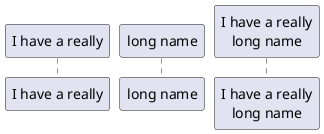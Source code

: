 {
  "sha1": "akgms7dnbsuyyzg8ay237jjudxykjv3",
  "insertion": {
    "when": "2024-05-30T20:48:21.894Z",
    "url": "http://forum.plantuml.net/6495/wrong-class-widths-after-latex-export",
    "user": "plantuml@gmail.com"
  }
}
@startuml
skinparam tikzFont 0.8;4.5
participant "I have a really" as A
participant "long name" as B
participant "I have a really\nlong name" as C

@enduml
